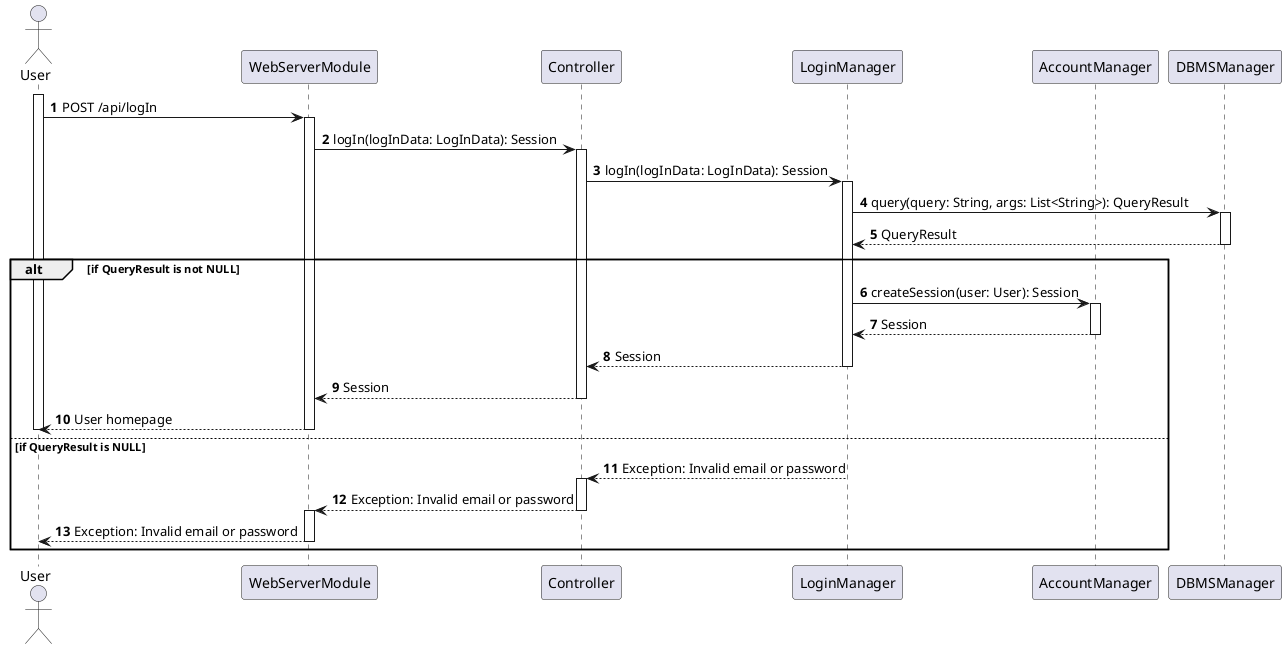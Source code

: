 @startuml

autonumber

actor User as U
participant WebServerModule as WS
participant Controller as C
participant LoginManager as LM
participant AccountManager as AM
participant DBMSManager as DBMSM

activate U
U -> WS: POST /api/logIn
activate WS
WS -> C: logIn(logInData: LogInData): Session
activate C
C -> LM: logIn(logInData: LogInData): Session
activate LM
LM -> DBMSM: query(query: String, args: List<String>): QueryResult
activate DBMSM
DBMSM --> LM: QueryResult
deactivate DBMSM
alt if QueryResult is not NULL
    LM -> AM: createSession(user: User): Session
    activate AM
    AM --> LM: Session
    deactivate AM
    LM --> C: Session
    deactivate LM
    C --> WS: Session
    deactivate C
    WS --> U: User homepage
    deactivate WS
    deactivate U
else if QueryResult is NULL
    LM --> C: Exception: Invalid email or password
    activate C
    C --> WS: Exception: Invalid email or password
    deactivate C
    activate WS
    WS --> U: Exception: Invalid email or password
    deactivate WS
end

@enduml